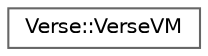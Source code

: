 digraph "Graphical Class Hierarchy"
{
 // INTERACTIVE_SVG=YES
 // LATEX_PDF_SIZE
  bgcolor="transparent";
  edge [fontname=Helvetica,fontsize=10,labelfontname=Helvetica,labelfontsize=10];
  node [fontname=Helvetica,fontsize=10,shape=box,height=0.2,width=0.4];
  rankdir="LR";
  Node0 [id="Node000000",label="Verse::VerseVM",height=0.2,width=0.4,color="grey40", fillcolor="white", style="filled",URL="$d5/dbb/classVerse_1_1VerseVM.html",tooltip=" "];
}
